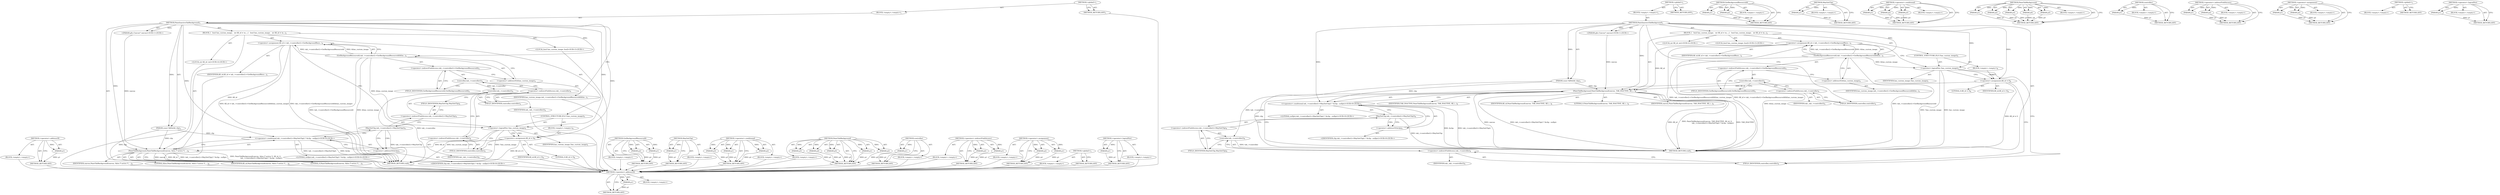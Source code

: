 digraph "&lt;operator&gt;.logicalNot" {
vulnerable_92 [label=<(METHOD,&lt;operator&gt;.addressOf)>];
vulnerable_93 [label=<(PARAM,p1)>];
vulnerable_94 [label=<(BLOCK,&lt;empty&gt;,&lt;empty&gt;)>];
vulnerable_95 [label=<(METHOD_RETURN,ANY)>];
vulnerable_6 [label=<(METHOD,&lt;global&gt;)<SUB>1</SUB>>];
vulnerable_7 [label=<(BLOCK,&lt;empty&gt;,&lt;empty&gt;)<SUB>1</SUB>>];
vulnerable_8 [label=<(METHOD,PaintInactiveTabBackground)<SUB>1</SUB>>];
vulnerable_9 [label="<(PARAM,gfx::Canvas* canvas)<SUB>1</SUB>>"];
vulnerable_10 [label=<(PARAM,const SkPath&amp; clip)<SUB>2</SUB>>];
vulnerable_11 [label=<(BLOCK,{
   bool has_custom_image;
   int fill_id = ta...,{
   bool has_custom_image;
   int fill_id = ta...)<SUB>2</SUB>>];
vulnerable_12 [label="<(LOCAL,bool has_custom_image: bool)<SUB>3</SUB>>"];
vulnerable_13 [label="<(LOCAL,int fill_id: int)<SUB>4</SUB>>"];
vulnerable_14 [label=<(&lt;operator&gt;.assignment,fill_id = tab_-&gt;controller()-&gt;GetBackgroundReso...)<SUB>4</SUB>>];
vulnerable_15 [label=<(IDENTIFIER,fill_id,fill_id = tab_-&gt;controller()-&gt;GetBackgroundReso...)<SUB>4</SUB>>];
vulnerable_16 [label=<(GetBackgroundResourceId,tab_-&gt;controller()-&gt;GetBackgroundResourceId(&amp;ha...)<SUB>4</SUB>>];
vulnerable_17 [label=<(&lt;operator&gt;.indirectFieldAccess,tab_-&gt;controller()-&gt;GetBackgroundResourceId)<SUB>4</SUB>>];
vulnerable_18 [label=<(controller,tab_-&gt;controller())<SUB>4</SUB>>];
vulnerable_19 [label=<(&lt;operator&gt;.indirectFieldAccess,tab_-&gt;controller)<SUB>4</SUB>>];
vulnerable_20 [label=<(IDENTIFIER,tab_,tab_-&gt;controller())<SUB>4</SUB>>];
vulnerable_21 [label=<(FIELD_IDENTIFIER,controller,controller)<SUB>4</SUB>>];
vulnerable_22 [label=<(FIELD_IDENTIFIER,GetBackgroundResourceId,GetBackgroundResourceId)<SUB>4</SUB>>];
vulnerable_23 [label=<(&lt;operator&gt;.addressOf,&amp;has_custom_image)<SUB>4</SUB>>];
vulnerable_24 [label=<(IDENTIFIER,has_custom_image,tab_-&gt;controller()-&gt;GetBackgroundResourceId(&amp;ha...)<SUB>4</SUB>>];
vulnerable_25 [label=<(CONTROL_STRUCTURE,IF,if (!has_custom_image))<SUB>5</SUB>>];
vulnerable_26 [label=<(&lt;operator&gt;.logicalNot,!has_custom_image)<SUB>5</SUB>>];
vulnerable_27 [label=<(IDENTIFIER,has_custom_image,!has_custom_image)<SUB>5</SUB>>];
vulnerable_28 [label=<(BLOCK,&lt;empty&gt;,&lt;empty&gt;)<SUB>6</SUB>>];
vulnerable_29 [label=<(&lt;operator&gt;.assignment,fill_id = 0)<SUB>6</SUB>>];
vulnerable_30 [label=<(IDENTIFIER,fill_id,fill_id = 0)<SUB>6</SUB>>];
vulnerable_31 [label=<(LITERAL,0,fill_id = 0)<SUB>6</SUB>>];
vulnerable_32 [label=<(PaintTabBackground,PaintTabBackground(canvas, false /* active */, ...)<SUB>8</SUB>>];
vulnerable_33 [label=<(IDENTIFIER,canvas,PaintTabBackground(canvas, false /* active */, ...)<SUB>8</SUB>>];
vulnerable_34 [label=<(LITERAL,false,PaintTabBackground(canvas, false /* active */, ...)<SUB>8</SUB>>];
vulnerable_35 [label=<(IDENTIFIER,fill_id,PaintTabBackground(canvas, false /* active */, ...)<SUB>8</SUB>>];
vulnerable_36 [label=<(LITERAL,0,PaintTabBackground(canvas, false /* active */, ...)<SUB>8</SUB>>];
vulnerable_37 [label="<(&lt;operator&gt;.conditional,tab_-&gt;controller()-&gt;MaySetClip() ? &amp;clip : nullptr)<SUB>9</SUB>>"];
vulnerable_38 [label=<(MaySetClip,tab_-&gt;controller()-&gt;MaySetClip())<SUB>9</SUB>>];
vulnerable_39 [label=<(&lt;operator&gt;.indirectFieldAccess,tab_-&gt;controller()-&gt;MaySetClip)<SUB>9</SUB>>];
vulnerable_40 [label=<(controller,tab_-&gt;controller())<SUB>9</SUB>>];
vulnerable_41 [label=<(&lt;operator&gt;.indirectFieldAccess,tab_-&gt;controller)<SUB>9</SUB>>];
vulnerable_42 [label=<(IDENTIFIER,tab_,tab_-&gt;controller())<SUB>9</SUB>>];
vulnerable_43 [label=<(FIELD_IDENTIFIER,controller,controller)<SUB>9</SUB>>];
vulnerable_44 [label=<(FIELD_IDENTIFIER,MaySetClip,MaySetClip)<SUB>9</SUB>>];
vulnerable_45 [label=<(&lt;operator&gt;.addressOf,&amp;clip)<SUB>9</SUB>>];
vulnerable_46 [label="<(IDENTIFIER,clip,tab_-&gt;controller()-&gt;MaySetClip() ? &amp;clip : nullptr)<SUB>9</SUB>>"];
vulnerable_47 [label="<(LITERAL,nullptr,tab_-&gt;controller()-&gt;MaySetClip() ? &amp;clip : nullptr)<SUB>9</SUB>>"];
vulnerable_48 [label=<(METHOD_RETURN,void)<SUB>1</SUB>>];
vulnerable_50 [label=<(METHOD_RETURN,ANY)<SUB>1</SUB>>];
vulnerable_78 [label=<(METHOD,GetBackgroundResourceId)>];
vulnerable_79 [label=<(PARAM,p1)>];
vulnerable_80 [label=<(PARAM,p2)>];
vulnerable_81 [label=<(BLOCK,&lt;empty&gt;,&lt;empty&gt;)>];
vulnerable_82 [label=<(METHOD_RETURN,ANY)>];
vulnerable_114 [label=<(METHOD,MaySetClip)>];
vulnerable_115 [label=<(PARAM,p1)>];
vulnerable_116 [label=<(BLOCK,&lt;empty&gt;,&lt;empty&gt;)>];
vulnerable_117 [label=<(METHOD_RETURN,ANY)>];
vulnerable_108 [label=<(METHOD,&lt;operator&gt;.conditional)>];
vulnerable_109 [label=<(PARAM,p1)>];
vulnerable_110 [label=<(PARAM,p2)>];
vulnerable_111 [label=<(PARAM,p3)>];
vulnerable_112 [label=<(BLOCK,&lt;empty&gt;,&lt;empty&gt;)>];
vulnerable_113 [label=<(METHOD_RETURN,ANY)>];
vulnerable_100 [label=<(METHOD,PaintTabBackground)>];
vulnerable_101 [label=<(PARAM,p1)>];
vulnerable_102 [label=<(PARAM,p2)>];
vulnerable_103 [label=<(PARAM,p3)>];
vulnerable_104 [label=<(PARAM,p4)>];
vulnerable_105 [label=<(PARAM,p5)>];
vulnerable_106 [label=<(BLOCK,&lt;empty&gt;,&lt;empty&gt;)>];
vulnerable_107 [label=<(METHOD_RETURN,ANY)>];
vulnerable_88 [label=<(METHOD,controller)>];
vulnerable_89 [label=<(PARAM,p1)>];
vulnerable_90 [label=<(BLOCK,&lt;empty&gt;,&lt;empty&gt;)>];
vulnerable_91 [label=<(METHOD_RETURN,ANY)>];
vulnerable_83 [label=<(METHOD,&lt;operator&gt;.indirectFieldAccess)>];
vulnerable_84 [label=<(PARAM,p1)>];
vulnerable_85 [label=<(PARAM,p2)>];
vulnerable_86 [label=<(BLOCK,&lt;empty&gt;,&lt;empty&gt;)>];
vulnerable_87 [label=<(METHOD_RETURN,ANY)>];
vulnerable_73 [label=<(METHOD,&lt;operator&gt;.assignment)>];
vulnerable_74 [label=<(PARAM,p1)>];
vulnerable_75 [label=<(PARAM,p2)>];
vulnerable_76 [label=<(BLOCK,&lt;empty&gt;,&lt;empty&gt;)>];
vulnerable_77 [label=<(METHOD_RETURN,ANY)>];
vulnerable_67 [label=<(METHOD,&lt;global&gt;)<SUB>1</SUB>>];
vulnerable_68 [label=<(BLOCK,&lt;empty&gt;,&lt;empty&gt;)>];
vulnerable_69 [label=<(METHOD_RETURN,ANY)>];
vulnerable_96 [label=<(METHOD,&lt;operator&gt;.logicalNot)>];
vulnerable_97 [label=<(PARAM,p1)>];
vulnerable_98 [label=<(BLOCK,&lt;empty&gt;,&lt;empty&gt;)>];
vulnerable_99 [label=<(METHOD_RETURN,ANY)>];
fixed_92 [label=<(METHOD,&lt;operator&gt;.addressOf)>];
fixed_93 [label=<(PARAM,p1)>];
fixed_94 [label=<(BLOCK,&lt;empty&gt;,&lt;empty&gt;)>];
fixed_95 [label=<(METHOD_RETURN,ANY)>];
fixed_6 [label=<(METHOD,&lt;global&gt;)<SUB>1</SUB>>];
fixed_7 [label=<(BLOCK,&lt;empty&gt;,&lt;empty&gt;)<SUB>1</SUB>>];
fixed_8 [label=<(METHOD,PaintInactiveTabBackground)<SUB>1</SUB>>];
fixed_9 [label="<(PARAM,gfx::Canvas* canvas)<SUB>1</SUB>>"];
fixed_10 [label=<(PARAM,const SkPath&amp; clip)<SUB>2</SUB>>];
fixed_11 [label=<(BLOCK,{
   bool has_custom_image;
   int fill_id = ta...,{
   bool has_custom_image;
   int fill_id = ta...)<SUB>2</SUB>>];
fixed_12 [label="<(LOCAL,bool has_custom_image: bool)<SUB>3</SUB>>"];
fixed_13 [label="<(LOCAL,int fill_id: int)<SUB>4</SUB>>"];
fixed_14 [label=<(&lt;operator&gt;.assignment,fill_id = tab_-&gt;controller()-&gt;GetBackgroundReso...)<SUB>4</SUB>>];
fixed_15 [label=<(IDENTIFIER,fill_id,fill_id = tab_-&gt;controller()-&gt;GetBackgroundReso...)<SUB>4</SUB>>];
fixed_16 [label=<(GetBackgroundResourceId,tab_-&gt;controller()-&gt;GetBackgroundResourceId(&amp;ha...)<SUB>4</SUB>>];
fixed_17 [label=<(&lt;operator&gt;.indirectFieldAccess,tab_-&gt;controller()-&gt;GetBackgroundResourceId)<SUB>4</SUB>>];
fixed_18 [label=<(controller,tab_-&gt;controller())<SUB>4</SUB>>];
fixed_19 [label=<(&lt;operator&gt;.indirectFieldAccess,tab_-&gt;controller)<SUB>4</SUB>>];
fixed_20 [label=<(IDENTIFIER,tab_,tab_-&gt;controller())<SUB>4</SUB>>];
fixed_21 [label=<(FIELD_IDENTIFIER,controller,controller)<SUB>4</SUB>>];
fixed_22 [label=<(FIELD_IDENTIFIER,GetBackgroundResourceId,GetBackgroundResourceId)<SUB>4</SUB>>];
fixed_23 [label=<(&lt;operator&gt;.addressOf,&amp;has_custom_image)<SUB>4</SUB>>];
fixed_24 [label=<(IDENTIFIER,has_custom_image,tab_-&gt;controller()-&gt;GetBackgroundResourceId(&amp;ha...)<SUB>4</SUB>>];
fixed_25 [label=<(CONTROL_STRUCTURE,IF,if (!has_custom_image))<SUB>5</SUB>>];
fixed_26 [label=<(&lt;operator&gt;.logicalNot,!has_custom_image)<SUB>5</SUB>>];
fixed_27 [label=<(IDENTIFIER,has_custom_image,!has_custom_image)<SUB>5</SUB>>];
fixed_28 [label=<(BLOCK,&lt;empty&gt;,&lt;empty&gt;)<SUB>6</SUB>>];
fixed_29 [label=<(&lt;operator&gt;.assignment,fill_id = 0)<SUB>6</SUB>>];
fixed_30 [label=<(IDENTIFIER,fill_id,fill_id = 0)<SUB>6</SUB>>];
fixed_31 [label=<(LITERAL,0,fill_id = 0)<SUB>6</SUB>>];
fixed_32 [label=<(PaintTabBackground,PaintTabBackground(canvas, TAB_INACTIVE, fill_i...)<SUB>8</SUB>>];
fixed_33 [label=<(IDENTIFIER,canvas,PaintTabBackground(canvas, TAB_INACTIVE, fill_i...)<SUB>8</SUB>>];
fixed_34 [label=<(IDENTIFIER,TAB_INACTIVE,PaintTabBackground(canvas, TAB_INACTIVE, fill_i...)<SUB>8</SUB>>];
fixed_35 [label=<(IDENTIFIER,fill_id,PaintTabBackground(canvas, TAB_INACTIVE, fill_i...)<SUB>8</SUB>>];
fixed_36 [label=<(LITERAL,0,PaintTabBackground(canvas, TAB_INACTIVE, fill_i...)<SUB>8</SUB>>];
fixed_37 [label="<(&lt;operator&gt;.conditional,tab_-&gt;controller()-&gt;MaySetClip() ? &amp;clip : nullptr)<SUB>9</SUB>>"];
fixed_38 [label=<(MaySetClip,tab_-&gt;controller()-&gt;MaySetClip())<SUB>9</SUB>>];
fixed_39 [label=<(&lt;operator&gt;.indirectFieldAccess,tab_-&gt;controller()-&gt;MaySetClip)<SUB>9</SUB>>];
fixed_40 [label=<(controller,tab_-&gt;controller())<SUB>9</SUB>>];
fixed_41 [label=<(&lt;operator&gt;.indirectFieldAccess,tab_-&gt;controller)<SUB>9</SUB>>];
fixed_42 [label=<(IDENTIFIER,tab_,tab_-&gt;controller())<SUB>9</SUB>>];
fixed_43 [label=<(FIELD_IDENTIFIER,controller,controller)<SUB>9</SUB>>];
fixed_44 [label=<(FIELD_IDENTIFIER,MaySetClip,MaySetClip)<SUB>9</SUB>>];
fixed_45 [label=<(&lt;operator&gt;.addressOf,&amp;clip)<SUB>9</SUB>>];
fixed_46 [label="<(IDENTIFIER,clip,tab_-&gt;controller()-&gt;MaySetClip() ? &amp;clip : nullptr)<SUB>9</SUB>>"];
fixed_47 [label="<(LITERAL,nullptr,tab_-&gt;controller()-&gt;MaySetClip() ? &amp;clip : nullptr)<SUB>9</SUB>>"];
fixed_48 [label=<(METHOD_RETURN,void)<SUB>1</SUB>>];
fixed_50 [label=<(METHOD_RETURN,ANY)<SUB>1</SUB>>];
fixed_78 [label=<(METHOD,GetBackgroundResourceId)>];
fixed_79 [label=<(PARAM,p1)>];
fixed_80 [label=<(PARAM,p2)>];
fixed_81 [label=<(BLOCK,&lt;empty&gt;,&lt;empty&gt;)>];
fixed_82 [label=<(METHOD_RETURN,ANY)>];
fixed_114 [label=<(METHOD,MaySetClip)>];
fixed_115 [label=<(PARAM,p1)>];
fixed_116 [label=<(BLOCK,&lt;empty&gt;,&lt;empty&gt;)>];
fixed_117 [label=<(METHOD_RETURN,ANY)>];
fixed_108 [label=<(METHOD,&lt;operator&gt;.conditional)>];
fixed_109 [label=<(PARAM,p1)>];
fixed_110 [label=<(PARAM,p2)>];
fixed_111 [label=<(PARAM,p3)>];
fixed_112 [label=<(BLOCK,&lt;empty&gt;,&lt;empty&gt;)>];
fixed_113 [label=<(METHOD_RETURN,ANY)>];
fixed_100 [label=<(METHOD,PaintTabBackground)>];
fixed_101 [label=<(PARAM,p1)>];
fixed_102 [label=<(PARAM,p2)>];
fixed_103 [label=<(PARAM,p3)>];
fixed_104 [label=<(PARAM,p4)>];
fixed_105 [label=<(PARAM,p5)>];
fixed_106 [label=<(BLOCK,&lt;empty&gt;,&lt;empty&gt;)>];
fixed_107 [label=<(METHOD_RETURN,ANY)>];
fixed_88 [label=<(METHOD,controller)>];
fixed_89 [label=<(PARAM,p1)>];
fixed_90 [label=<(BLOCK,&lt;empty&gt;,&lt;empty&gt;)>];
fixed_91 [label=<(METHOD_RETURN,ANY)>];
fixed_83 [label=<(METHOD,&lt;operator&gt;.indirectFieldAccess)>];
fixed_84 [label=<(PARAM,p1)>];
fixed_85 [label=<(PARAM,p2)>];
fixed_86 [label=<(BLOCK,&lt;empty&gt;,&lt;empty&gt;)>];
fixed_87 [label=<(METHOD_RETURN,ANY)>];
fixed_73 [label=<(METHOD,&lt;operator&gt;.assignment)>];
fixed_74 [label=<(PARAM,p1)>];
fixed_75 [label=<(PARAM,p2)>];
fixed_76 [label=<(BLOCK,&lt;empty&gt;,&lt;empty&gt;)>];
fixed_77 [label=<(METHOD_RETURN,ANY)>];
fixed_67 [label=<(METHOD,&lt;global&gt;)<SUB>1</SUB>>];
fixed_68 [label=<(BLOCK,&lt;empty&gt;,&lt;empty&gt;)>];
fixed_69 [label=<(METHOD_RETURN,ANY)>];
fixed_96 [label=<(METHOD,&lt;operator&gt;.logicalNot)>];
fixed_97 [label=<(PARAM,p1)>];
fixed_98 [label=<(BLOCK,&lt;empty&gt;,&lt;empty&gt;)>];
fixed_99 [label=<(METHOD_RETURN,ANY)>];
vulnerable_92 -> vulnerable_93  [key=0, label="AST: "];
vulnerable_92 -> vulnerable_93  [key=1, label="DDG: "];
vulnerable_92 -> vulnerable_94  [key=0, label="AST: "];
vulnerable_92 -> vulnerable_95  [key=0, label="AST: "];
vulnerable_92 -> vulnerable_95  [key=1, label="CFG: "];
vulnerable_93 -> vulnerable_95  [key=0, label="DDG: p1"];
vulnerable_94 -> fixed_92  [key=0];
vulnerable_95 -> fixed_92  [key=0];
vulnerable_6 -> vulnerable_7  [key=0, label="AST: "];
vulnerable_6 -> vulnerable_50  [key=0, label="AST: "];
vulnerable_6 -> vulnerable_50  [key=1, label="CFG: "];
vulnerable_7 -> vulnerable_8  [key=0, label="AST: "];
vulnerable_8 -> vulnerable_9  [key=0, label="AST: "];
vulnerable_8 -> vulnerable_9  [key=1, label="DDG: "];
vulnerable_8 -> vulnerable_10  [key=0, label="AST: "];
vulnerable_8 -> vulnerable_10  [key=1, label="DDG: "];
vulnerable_8 -> vulnerable_11  [key=0, label="AST: "];
vulnerable_8 -> vulnerable_48  [key=0, label="AST: "];
vulnerable_8 -> vulnerable_21  [key=0, label="CFG: "];
vulnerable_8 -> vulnerable_32  [key=0, label="DDG: "];
vulnerable_8 -> vulnerable_16  [key=0, label="DDG: "];
vulnerable_8 -> vulnerable_26  [key=0, label="DDG: "];
vulnerable_8 -> vulnerable_29  [key=0, label="DDG: "];
vulnerable_8 -> vulnerable_37  [key=0, label="DDG: "];
vulnerable_9 -> vulnerable_32  [key=0, label="DDG: canvas"];
vulnerable_10 -> vulnerable_48  [key=0, label="DDG: clip"];
vulnerable_10 -> vulnerable_32  [key=0, label="DDG: clip"];
vulnerable_10 -> vulnerable_37  [key=0, label="DDG: clip"];
vulnerable_11 -> vulnerable_12  [key=0, label="AST: "];
vulnerable_11 -> vulnerable_13  [key=0, label="AST: "];
vulnerable_11 -> vulnerable_14  [key=0, label="AST: "];
vulnerable_11 -> vulnerable_25  [key=0, label="AST: "];
vulnerable_11 -> vulnerable_32  [key=0, label="AST: "];
vulnerable_12 -> fixed_92  [key=0];
vulnerable_13 -> fixed_92  [key=0];
vulnerable_14 -> vulnerable_15  [key=0, label="AST: "];
vulnerable_14 -> vulnerable_16  [key=0, label="AST: "];
vulnerable_14 -> vulnerable_26  [key=0, label="CFG: "];
vulnerable_14 -> vulnerable_48  [key=0, label="DDG: tab_-&gt;controller()-&gt;GetBackgroundResourceId(&amp;has_custom_image)"];
vulnerable_14 -> vulnerable_48  [key=1, label="DDG: fill_id = tab_-&gt;controller()-&gt;GetBackgroundResourceId(&amp;has_custom_image)"];
vulnerable_14 -> vulnerable_32  [key=0, label="DDG: fill_id"];
vulnerable_15 -> fixed_92  [key=0];
vulnerable_16 -> vulnerable_17  [key=0, label="AST: "];
vulnerable_16 -> vulnerable_23  [key=0, label="AST: "];
vulnerable_16 -> vulnerable_14  [key=0, label="CFG: "];
vulnerable_16 -> vulnerable_14  [key=1, label="DDG: tab_-&gt;controller()-&gt;GetBackgroundResourceId"];
vulnerable_16 -> vulnerable_14  [key=2, label="DDG: &amp;has_custom_image"];
vulnerable_16 -> vulnerable_48  [key=0, label="DDG: tab_-&gt;controller()-&gt;GetBackgroundResourceId"];
vulnerable_16 -> vulnerable_48  [key=1, label="DDG: &amp;has_custom_image"];
vulnerable_16 -> vulnerable_26  [key=0, label="DDG: &amp;has_custom_image"];
vulnerable_17 -> vulnerable_18  [key=0, label="AST: "];
vulnerable_17 -> vulnerable_22  [key=0, label="AST: "];
vulnerable_17 -> vulnerable_23  [key=0, label="CFG: "];
vulnerable_18 -> vulnerable_19  [key=0, label="AST: "];
vulnerable_18 -> vulnerable_22  [key=0, label="CFG: "];
vulnerable_18 -> vulnerable_40  [key=0, label="DDG: tab_-&gt;controller"];
vulnerable_19 -> vulnerable_20  [key=0, label="AST: "];
vulnerable_19 -> vulnerable_21  [key=0, label="AST: "];
vulnerable_19 -> vulnerable_18  [key=0, label="CFG: "];
vulnerable_20 -> fixed_92  [key=0];
vulnerable_21 -> vulnerable_19  [key=0, label="CFG: "];
vulnerable_22 -> vulnerable_17  [key=0, label="CFG: "];
vulnerable_23 -> vulnerable_24  [key=0, label="AST: "];
vulnerable_23 -> vulnerable_16  [key=0, label="CFG: "];
vulnerable_24 -> fixed_92  [key=0];
vulnerable_25 -> vulnerable_26  [key=0, label="AST: "];
vulnerable_25 -> vulnerable_28  [key=0, label="AST: "];
vulnerable_26 -> vulnerable_27  [key=0, label="AST: "];
vulnerable_26 -> vulnerable_29  [key=0, label="CFG: "];
vulnerable_26 -> vulnerable_29  [key=1, label="CDG: "];
vulnerable_26 -> vulnerable_43  [key=0, label="CFG: "];
vulnerable_26 -> vulnerable_48  [key=0, label="DDG: has_custom_image"];
vulnerable_26 -> vulnerable_48  [key=1, label="DDG: !has_custom_image"];
vulnerable_27 -> fixed_92  [key=0];
vulnerable_28 -> vulnerable_29  [key=0, label="AST: "];
vulnerable_29 -> vulnerable_30  [key=0, label="AST: "];
vulnerable_29 -> vulnerable_31  [key=0, label="AST: "];
vulnerable_29 -> vulnerable_43  [key=0, label="CFG: "];
vulnerable_29 -> vulnerable_48  [key=0, label="DDG: fill_id = 0"];
vulnerable_29 -> vulnerable_32  [key=0, label="DDG: fill_id"];
vulnerable_30 -> fixed_92  [key=0];
vulnerable_31 -> fixed_92  [key=0];
vulnerable_32 -> vulnerable_33  [key=0, label="AST: "];
vulnerable_32 -> vulnerable_34  [key=0, label="AST: "];
vulnerable_32 -> vulnerable_35  [key=0, label="AST: "];
vulnerable_32 -> vulnerable_36  [key=0, label="AST: "];
vulnerable_32 -> vulnerable_37  [key=0, label="AST: "];
vulnerable_32 -> vulnerable_48  [key=0, label="CFG: "];
vulnerable_32 -> vulnerable_48  [key=1, label="DDG: canvas"];
vulnerable_32 -> vulnerable_48  [key=2, label="DDG: fill_id"];
vulnerable_32 -> vulnerable_48  [key=3, label="DDG: tab_-&gt;controller()-&gt;MaySetClip() ? &amp;clip : nullptr"];
vulnerable_32 -> vulnerable_48  [key=4, label="DDG: PaintTabBackground(canvas, false /* active */, fill_id, 0,
                      tab_-&gt;controller()-&gt;MaySetClip() ? &amp;clip : nullptr)"];
vulnerable_33 -> fixed_92  [key=0];
vulnerable_34 -> fixed_92  [key=0];
vulnerable_35 -> fixed_92  [key=0];
vulnerable_36 -> fixed_92  [key=0];
vulnerable_37 -> vulnerable_38  [key=0, label="AST: "];
vulnerable_37 -> vulnerable_45  [key=0, label="AST: "];
vulnerable_37 -> vulnerable_47  [key=0, label="AST: "];
vulnerable_37 -> vulnerable_32  [key=0, label="CFG: "];
vulnerable_37 -> vulnerable_48  [key=0, label="DDG: tab_-&gt;controller()-&gt;MaySetClip()"];
vulnerable_37 -> vulnerable_48  [key=1, label="DDG: &amp;clip"];
vulnerable_38 -> vulnerable_39  [key=0, label="AST: "];
vulnerable_38 -> vulnerable_45  [key=0, label="CFG: "];
vulnerable_38 -> vulnerable_45  [key=1, label="CDG: "];
vulnerable_38 -> vulnerable_37  [key=0, label="CFG: "];
vulnerable_38 -> vulnerable_48  [key=0, label="DDG: tab_-&gt;controller()-&gt;MaySetClip"];
vulnerable_39 -> vulnerable_40  [key=0, label="AST: "];
vulnerable_39 -> vulnerable_44  [key=0, label="AST: "];
vulnerable_39 -> vulnerable_38  [key=0, label="CFG: "];
vulnerable_40 -> vulnerable_41  [key=0, label="AST: "];
vulnerable_40 -> vulnerable_44  [key=0, label="CFG: "];
vulnerable_40 -> vulnerable_48  [key=0, label="DDG: tab_-&gt;controller"];
vulnerable_41 -> vulnerable_42  [key=0, label="AST: "];
vulnerable_41 -> vulnerable_43  [key=0, label="AST: "];
vulnerable_41 -> vulnerable_40  [key=0, label="CFG: "];
vulnerable_42 -> fixed_92  [key=0];
vulnerable_43 -> vulnerable_41  [key=0, label="CFG: "];
vulnerable_44 -> vulnerable_39  [key=0, label="CFG: "];
vulnerable_45 -> vulnerable_46  [key=0, label="AST: "];
vulnerable_45 -> vulnerable_37  [key=0, label="CFG: "];
vulnerable_46 -> fixed_92  [key=0];
vulnerable_47 -> fixed_92  [key=0];
vulnerable_48 -> fixed_92  [key=0];
vulnerable_50 -> fixed_92  [key=0];
vulnerable_78 -> vulnerable_79  [key=0, label="AST: "];
vulnerable_78 -> vulnerable_79  [key=1, label="DDG: "];
vulnerable_78 -> vulnerable_81  [key=0, label="AST: "];
vulnerable_78 -> vulnerable_80  [key=0, label="AST: "];
vulnerable_78 -> vulnerable_80  [key=1, label="DDG: "];
vulnerable_78 -> vulnerable_82  [key=0, label="AST: "];
vulnerable_78 -> vulnerable_82  [key=1, label="CFG: "];
vulnerable_79 -> vulnerable_82  [key=0, label="DDG: p1"];
vulnerable_80 -> vulnerable_82  [key=0, label="DDG: p2"];
vulnerable_81 -> fixed_92  [key=0];
vulnerable_82 -> fixed_92  [key=0];
vulnerable_114 -> vulnerable_115  [key=0, label="AST: "];
vulnerable_114 -> vulnerable_115  [key=1, label="DDG: "];
vulnerable_114 -> vulnerable_116  [key=0, label="AST: "];
vulnerable_114 -> vulnerable_117  [key=0, label="AST: "];
vulnerable_114 -> vulnerable_117  [key=1, label="CFG: "];
vulnerable_115 -> vulnerable_117  [key=0, label="DDG: p1"];
vulnerable_116 -> fixed_92  [key=0];
vulnerable_117 -> fixed_92  [key=0];
vulnerable_108 -> vulnerable_109  [key=0, label="AST: "];
vulnerable_108 -> vulnerable_109  [key=1, label="DDG: "];
vulnerable_108 -> vulnerable_112  [key=0, label="AST: "];
vulnerable_108 -> vulnerable_110  [key=0, label="AST: "];
vulnerable_108 -> vulnerable_110  [key=1, label="DDG: "];
vulnerable_108 -> vulnerable_113  [key=0, label="AST: "];
vulnerable_108 -> vulnerable_113  [key=1, label="CFG: "];
vulnerable_108 -> vulnerable_111  [key=0, label="AST: "];
vulnerable_108 -> vulnerable_111  [key=1, label="DDG: "];
vulnerable_109 -> vulnerable_113  [key=0, label="DDG: p1"];
vulnerable_110 -> vulnerable_113  [key=0, label="DDG: p2"];
vulnerable_111 -> vulnerable_113  [key=0, label="DDG: p3"];
vulnerable_112 -> fixed_92  [key=0];
vulnerable_113 -> fixed_92  [key=0];
vulnerable_100 -> vulnerable_101  [key=0, label="AST: "];
vulnerable_100 -> vulnerable_101  [key=1, label="DDG: "];
vulnerable_100 -> vulnerable_106  [key=0, label="AST: "];
vulnerable_100 -> vulnerable_102  [key=0, label="AST: "];
vulnerable_100 -> vulnerable_102  [key=1, label="DDG: "];
vulnerable_100 -> vulnerable_107  [key=0, label="AST: "];
vulnerable_100 -> vulnerable_107  [key=1, label="CFG: "];
vulnerable_100 -> vulnerable_103  [key=0, label="AST: "];
vulnerable_100 -> vulnerable_103  [key=1, label="DDG: "];
vulnerable_100 -> vulnerable_104  [key=0, label="AST: "];
vulnerable_100 -> vulnerable_104  [key=1, label="DDG: "];
vulnerable_100 -> vulnerable_105  [key=0, label="AST: "];
vulnerable_100 -> vulnerable_105  [key=1, label="DDG: "];
vulnerable_101 -> vulnerable_107  [key=0, label="DDG: p1"];
vulnerable_102 -> vulnerable_107  [key=0, label="DDG: p2"];
vulnerable_103 -> vulnerable_107  [key=0, label="DDG: p3"];
vulnerable_104 -> vulnerable_107  [key=0, label="DDG: p4"];
vulnerable_105 -> vulnerable_107  [key=0, label="DDG: p5"];
vulnerable_106 -> fixed_92  [key=0];
vulnerable_107 -> fixed_92  [key=0];
vulnerable_88 -> vulnerable_89  [key=0, label="AST: "];
vulnerable_88 -> vulnerable_89  [key=1, label="DDG: "];
vulnerable_88 -> vulnerable_90  [key=0, label="AST: "];
vulnerable_88 -> vulnerable_91  [key=0, label="AST: "];
vulnerable_88 -> vulnerable_91  [key=1, label="CFG: "];
vulnerable_89 -> vulnerable_91  [key=0, label="DDG: p1"];
vulnerable_90 -> fixed_92  [key=0];
vulnerable_91 -> fixed_92  [key=0];
vulnerable_83 -> vulnerable_84  [key=0, label="AST: "];
vulnerable_83 -> vulnerable_84  [key=1, label="DDG: "];
vulnerable_83 -> vulnerable_86  [key=0, label="AST: "];
vulnerable_83 -> vulnerable_85  [key=0, label="AST: "];
vulnerable_83 -> vulnerable_85  [key=1, label="DDG: "];
vulnerable_83 -> vulnerable_87  [key=0, label="AST: "];
vulnerable_83 -> vulnerable_87  [key=1, label="CFG: "];
vulnerable_84 -> vulnerable_87  [key=0, label="DDG: p1"];
vulnerable_85 -> vulnerable_87  [key=0, label="DDG: p2"];
vulnerable_86 -> fixed_92  [key=0];
vulnerable_87 -> fixed_92  [key=0];
vulnerable_73 -> vulnerable_74  [key=0, label="AST: "];
vulnerable_73 -> vulnerable_74  [key=1, label="DDG: "];
vulnerable_73 -> vulnerable_76  [key=0, label="AST: "];
vulnerable_73 -> vulnerable_75  [key=0, label="AST: "];
vulnerable_73 -> vulnerable_75  [key=1, label="DDG: "];
vulnerable_73 -> vulnerable_77  [key=0, label="AST: "];
vulnerable_73 -> vulnerable_77  [key=1, label="CFG: "];
vulnerable_74 -> vulnerable_77  [key=0, label="DDG: p1"];
vulnerable_75 -> vulnerable_77  [key=0, label="DDG: p2"];
vulnerable_76 -> fixed_92  [key=0];
vulnerable_77 -> fixed_92  [key=0];
vulnerable_67 -> vulnerable_68  [key=0, label="AST: "];
vulnerable_67 -> vulnerable_69  [key=0, label="AST: "];
vulnerable_67 -> vulnerable_69  [key=1, label="CFG: "];
vulnerable_68 -> fixed_92  [key=0];
vulnerable_69 -> fixed_92  [key=0];
vulnerable_96 -> vulnerable_97  [key=0, label="AST: "];
vulnerable_96 -> vulnerable_97  [key=1, label="DDG: "];
vulnerable_96 -> vulnerable_98  [key=0, label="AST: "];
vulnerable_96 -> vulnerable_99  [key=0, label="AST: "];
vulnerable_96 -> vulnerable_99  [key=1, label="CFG: "];
vulnerable_97 -> vulnerable_99  [key=0, label="DDG: p1"];
vulnerable_98 -> fixed_92  [key=0];
vulnerable_99 -> fixed_92  [key=0];
fixed_92 -> fixed_93  [key=0, label="AST: "];
fixed_92 -> fixed_93  [key=1, label="DDG: "];
fixed_92 -> fixed_94  [key=0, label="AST: "];
fixed_92 -> fixed_95  [key=0, label="AST: "];
fixed_92 -> fixed_95  [key=1, label="CFG: "];
fixed_93 -> fixed_95  [key=0, label="DDG: p1"];
fixed_6 -> fixed_7  [key=0, label="AST: "];
fixed_6 -> fixed_50  [key=0, label="AST: "];
fixed_6 -> fixed_50  [key=1, label="CFG: "];
fixed_7 -> fixed_8  [key=0, label="AST: "];
fixed_8 -> fixed_9  [key=0, label="AST: "];
fixed_8 -> fixed_9  [key=1, label="DDG: "];
fixed_8 -> fixed_10  [key=0, label="AST: "];
fixed_8 -> fixed_10  [key=1, label="DDG: "];
fixed_8 -> fixed_11  [key=0, label="AST: "];
fixed_8 -> fixed_48  [key=0, label="AST: "];
fixed_8 -> fixed_21  [key=0, label="CFG: "];
fixed_8 -> fixed_32  [key=0, label="DDG: "];
fixed_8 -> fixed_16  [key=0, label="DDG: "];
fixed_8 -> fixed_26  [key=0, label="DDG: "];
fixed_8 -> fixed_29  [key=0, label="DDG: "];
fixed_8 -> fixed_37  [key=0, label="DDG: "];
fixed_9 -> fixed_32  [key=0, label="DDG: canvas"];
fixed_10 -> fixed_48  [key=0, label="DDG: clip"];
fixed_10 -> fixed_32  [key=0, label="DDG: clip"];
fixed_10 -> fixed_37  [key=0, label="DDG: clip"];
fixed_11 -> fixed_12  [key=0, label="AST: "];
fixed_11 -> fixed_13  [key=0, label="AST: "];
fixed_11 -> fixed_14  [key=0, label="AST: "];
fixed_11 -> fixed_25  [key=0, label="AST: "];
fixed_11 -> fixed_32  [key=0, label="AST: "];
fixed_14 -> fixed_15  [key=0, label="AST: "];
fixed_14 -> fixed_16  [key=0, label="AST: "];
fixed_14 -> fixed_26  [key=0, label="CFG: "];
fixed_14 -> fixed_48  [key=0, label="DDG: tab_-&gt;controller()-&gt;GetBackgroundResourceId(&amp;has_custom_image)"];
fixed_14 -> fixed_48  [key=1, label="DDG: fill_id = tab_-&gt;controller()-&gt;GetBackgroundResourceId(&amp;has_custom_image)"];
fixed_14 -> fixed_32  [key=0, label="DDG: fill_id"];
fixed_16 -> fixed_17  [key=0, label="AST: "];
fixed_16 -> fixed_23  [key=0, label="AST: "];
fixed_16 -> fixed_14  [key=0, label="CFG: "];
fixed_16 -> fixed_14  [key=1, label="DDG: tab_-&gt;controller()-&gt;GetBackgroundResourceId"];
fixed_16 -> fixed_14  [key=2, label="DDG: &amp;has_custom_image"];
fixed_16 -> fixed_48  [key=0, label="DDG: tab_-&gt;controller()-&gt;GetBackgroundResourceId"];
fixed_16 -> fixed_48  [key=1, label="DDG: &amp;has_custom_image"];
fixed_16 -> fixed_26  [key=0, label="DDG: &amp;has_custom_image"];
fixed_17 -> fixed_18  [key=0, label="AST: "];
fixed_17 -> fixed_22  [key=0, label="AST: "];
fixed_17 -> fixed_23  [key=0, label="CFG: "];
fixed_18 -> fixed_19  [key=0, label="AST: "];
fixed_18 -> fixed_22  [key=0, label="CFG: "];
fixed_18 -> fixed_40  [key=0, label="DDG: tab_-&gt;controller"];
fixed_19 -> fixed_20  [key=0, label="AST: "];
fixed_19 -> fixed_21  [key=0, label="AST: "];
fixed_19 -> fixed_18  [key=0, label="CFG: "];
fixed_21 -> fixed_19  [key=0, label="CFG: "];
fixed_22 -> fixed_17  [key=0, label="CFG: "];
fixed_23 -> fixed_24  [key=0, label="AST: "];
fixed_23 -> fixed_16  [key=0, label="CFG: "];
fixed_25 -> fixed_26  [key=0, label="AST: "];
fixed_25 -> fixed_28  [key=0, label="AST: "];
fixed_26 -> fixed_27  [key=0, label="AST: "];
fixed_26 -> fixed_29  [key=0, label="CFG: "];
fixed_26 -> fixed_29  [key=1, label="CDG: "];
fixed_26 -> fixed_43  [key=0, label="CFG: "];
fixed_26 -> fixed_48  [key=0, label="DDG: has_custom_image"];
fixed_26 -> fixed_48  [key=1, label="DDG: !has_custom_image"];
fixed_28 -> fixed_29  [key=0, label="AST: "];
fixed_29 -> fixed_30  [key=0, label="AST: "];
fixed_29 -> fixed_31  [key=0, label="AST: "];
fixed_29 -> fixed_43  [key=0, label="CFG: "];
fixed_29 -> fixed_48  [key=0, label="DDG: fill_id = 0"];
fixed_29 -> fixed_32  [key=0, label="DDG: fill_id"];
fixed_32 -> fixed_33  [key=0, label="AST: "];
fixed_32 -> fixed_34  [key=0, label="AST: "];
fixed_32 -> fixed_35  [key=0, label="AST: "];
fixed_32 -> fixed_36  [key=0, label="AST: "];
fixed_32 -> fixed_37  [key=0, label="AST: "];
fixed_32 -> fixed_48  [key=0, label="CFG: "];
fixed_32 -> fixed_48  [key=1, label="DDG: canvas"];
fixed_32 -> fixed_48  [key=2, label="DDG: fill_id"];
fixed_32 -> fixed_48  [key=3, label="DDG: tab_-&gt;controller()-&gt;MaySetClip() ? &amp;clip : nullptr"];
fixed_32 -> fixed_48  [key=4, label="DDG: PaintTabBackground(canvas, TAB_INACTIVE, fill_id, 0,
                      tab_-&gt;controller()-&gt;MaySetClip() ? &amp;clip : nullptr)"];
fixed_32 -> fixed_48  [key=5, label="DDG: TAB_INACTIVE"];
fixed_37 -> fixed_38  [key=0, label="AST: "];
fixed_37 -> fixed_45  [key=0, label="AST: "];
fixed_37 -> fixed_47  [key=0, label="AST: "];
fixed_37 -> fixed_32  [key=0, label="CFG: "];
fixed_37 -> fixed_48  [key=0, label="DDG: tab_-&gt;controller()-&gt;MaySetClip()"];
fixed_37 -> fixed_48  [key=1, label="DDG: &amp;clip"];
fixed_38 -> fixed_39  [key=0, label="AST: "];
fixed_38 -> fixed_45  [key=0, label="CFG: "];
fixed_38 -> fixed_45  [key=1, label="CDG: "];
fixed_38 -> fixed_37  [key=0, label="CFG: "];
fixed_38 -> fixed_48  [key=0, label="DDG: tab_-&gt;controller()-&gt;MaySetClip"];
fixed_39 -> fixed_40  [key=0, label="AST: "];
fixed_39 -> fixed_44  [key=0, label="AST: "];
fixed_39 -> fixed_38  [key=0, label="CFG: "];
fixed_40 -> fixed_41  [key=0, label="AST: "];
fixed_40 -> fixed_44  [key=0, label="CFG: "];
fixed_40 -> fixed_48  [key=0, label="DDG: tab_-&gt;controller"];
fixed_41 -> fixed_42  [key=0, label="AST: "];
fixed_41 -> fixed_43  [key=0, label="AST: "];
fixed_41 -> fixed_40  [key=0, label="CFG: "];
fixed_43 -> fixed_41  [key=0, label="CFG: "];
fixed_44 -> fixed_39  [key=0, label="CFG: "];
fixed_45 -> fixed_46  [key=0, label="AST: "];
fixed_45 -> fixed_37  [key=0, label="CFG: "];
fixed_78 -> fixed_79  [key=0, label="AST: "];
fixed_78 -> fixed_79  [key=1, label="DDG: "];
fixed_78 -> fixed_81  [key=0, label="AST: "];
fixed_78 -> fixed_80  [key=0, label="AST: "];
fixed_78 -> fixed_80  [key=1, label="DDG: "];
fixed_78 -> fixed_82  [key=0, label="AST: "];
fixed_78 -> fixed_82  [key=1, label="CFG: "];
fixed_79 -> fixed_82  [key=0, label="DDG: p1"];
fixed_80 -> fixed_82  [key=0, label="DDG: p2"];
fixed_114 -> fixed_115  [key=0, label="AST: "];
fixed_114 -> fixed_115  [key=1, label="DDG: "];
fixed_114 -> fixed_116  [key=0, label="AST: "];
fixed_114 -> fixed_117  [key=0, label="AST: "];
fixed_114 -> fixed_117  [key=1, label="CFG: "];
fixed_115 -> fixed_117  [key=0, label="DDG: p1"];
fixed_108 -> fixed_109  [key=0, label="AST: "];
fixed_108 -> fixed_109  [key=1, label="DDG: "];
fixed_108 -> fixed_112  [key=0, label="AST: "];
fixed_108 -> fixed_110  [key=0, label="AST: "];
fixed_108 -> fixed_110  [key=1, label="DDG: "];
fixed_108 -> fixed_113  [key=0, label="AST: "];
fixed_108 -> fixed_113  [key=1, label="CFG: "];
fixed_108 -> fixed_111  [key=0, label="AST: "];
fixed_108 -> fixed_111  [key=1, label="DDG: "];
fixed_109 -> fixed_113  [key=0, label="DDG: p1"];
fixed_110 -> fixed_113  [key=0, label="DDG: p2"];
fixed_111 -> fixed_113  [key=0, label="DDG: p3"];
fixed_100 -> fixed_101  [key=0, label="AST: "];
fixed_100 -> fixed_101  [key=1, label="DDG: "];
fixed_100 -> fixed_106  [key=0, label="AST: "];
fixed_100 -> fixed_102  [key=0, label="AST: "];
fixed_100 -> fixed_102  [key=1, label="DDG: "];
fixed_100 -> fixed_107  [key=0, label="AST: "];
fixed_100 -> fixed_107  [key=1, label="CFG: "];
fixed_100 -> fixed_103  [key=0, label="AST: "];
fixed_100 -> fixed_103  [key=1, label="DDG: "];
fixed_100 -> fixed_104  [key=0, label="AST: "];
fixed_100 -> fixed_104  [key=1, label="DDG: "];
fixed_100 -> fixed_105  [key=0, label="AST: "];
fixed_100 -> fixed_105  [key=1, label="DDG: "];
fixed_101 -> fixed_107  [key=0, label="DDG: p1"];
fixed_102 -> fixed_107  [key=0, label="DDG: p2"];
fixed_103 -> fixed_107  [key=0, label="DDG: p3"];
fixed_104 -> fixed_107  [key=0, label="DDG: p4"];
fixed_105 -> fixed_107  [key=0, label="DDG: p5"];
fixed_88 -> fixed_89  [key=0, label="AST: "];
fixed_88 -> fixed_89  [key=1, label="DDG: "];
fixed_88 -> fixed_90  [key=0, label="AST: "];
fixed_88 -> fixed_91  [key=0, label="AST: "];
fixed_88 -> fixed_91  [key=1, label="CFG: "];
fixed_89 -> fixed_91  [key=0, label="DDG: p1"];
fixed_83 -> fixed_84  [key=0, label="AST: "];
fixed_83 -> fixed_84  [key=1, label="DDG: "];
fixed_83 -> fixed_86  [key=0, label="AST: "];
fixed_83 -> fixed_85  [key=0, label="AST: "];
fixed_83 -> fixed_85  [key=1, label="DDG: "];
fixed_83 -> fixed_87  [key=0, label="AST: "];
fixed_83 -> fixed_87  [key=1, label="CFG: "];
fixed_84 -> fixed_87  [key=0, label="DDG: p1"];
fixed_85 -> fixed_87  [key=0, label="DDG: p2"];
fixed_73 -> fixed_74  [key=0, label="AST: "];
fixed_73 -> fixed_74  [key=1, label="DDG: "];
fixed_73 -> fixed_76  [key=0, label="AST: "];
fixed_73 -> fixed_75  [key=0, label="AST: "];
fixed_73 -> fixed_75  [key=1, label="DDG: "];
fixed_73 -> fixed_77  [key=0, label="AST: "];
fixed_73 -> fixed_77  [key=1, label="CFG: "];
fixed_74 -> fixed_77  [key=0, label="DDG: p1"];
fixed_75 -> fixed_77  [key=0, label="DDG: p2"];
fixed_67 -> fixed_68  [key=0, label="AST: "];
fixed_67 -> fixed_69  [key=0, label="AST: "];
fixed_67 -> fixed_69  [key=1, label="CFG: "];
fixed_96 -> fixed_97  [key=0, label="AST: "];
fixed_96 -> fixed_97  [key=1, label="DDG: "];
fixed_96 -> fixed_98  [key=0, label="AST: "];
fixed_96 -> fixed_99  [key=0, label="AST: "];
fixed_96 -> fixed_99  [key=1, label="CFG: "];
fixed_97 -> fixed_99  [key=0, label="DDG: p1"];
}
